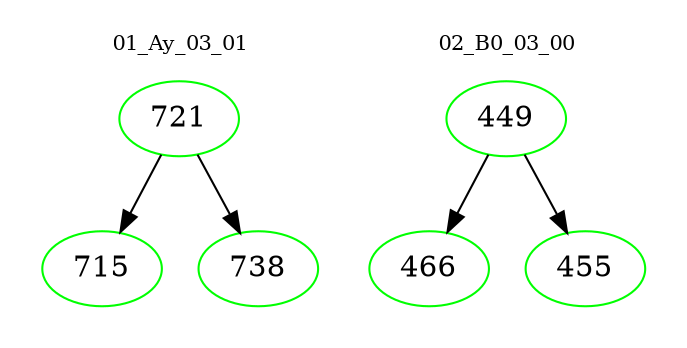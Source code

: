 digraph{
subgraph cluster_0 {
color = white
label = "01_Ay_03_01";
fontsize=10;
T0_721 [label="721", color="green"]
T0_721 -> T0_715 [color="black"]
T0_715 [label="715", color="green"]
T0_721 -> T0_738 [color="black"]
T0_738 [label="738", color="green"]
}
subgraph cluster_1 {
color = white
label = "02_B0_03_00";
fontsize=10;
T1_449 [label="449", color="green"]
T1_449 -> T1_466 [color="black"]
T1_466 [label="466", color="green"]
T1_449 -> T1_455 [color="black"]
T1_455 [label="455", color="green"]
}
}
